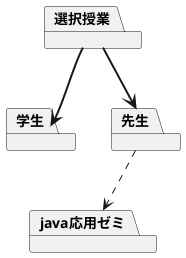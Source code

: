 @startuml ユースケース図
package 選択授業
package 学生
package 先生
package java応用ゼミ

選択授業-[bold]->学生
選択授業-[bold]->先生
学生-[hidden]->java応用ゼミ
先生-[dashed]->java応用ゼミ
